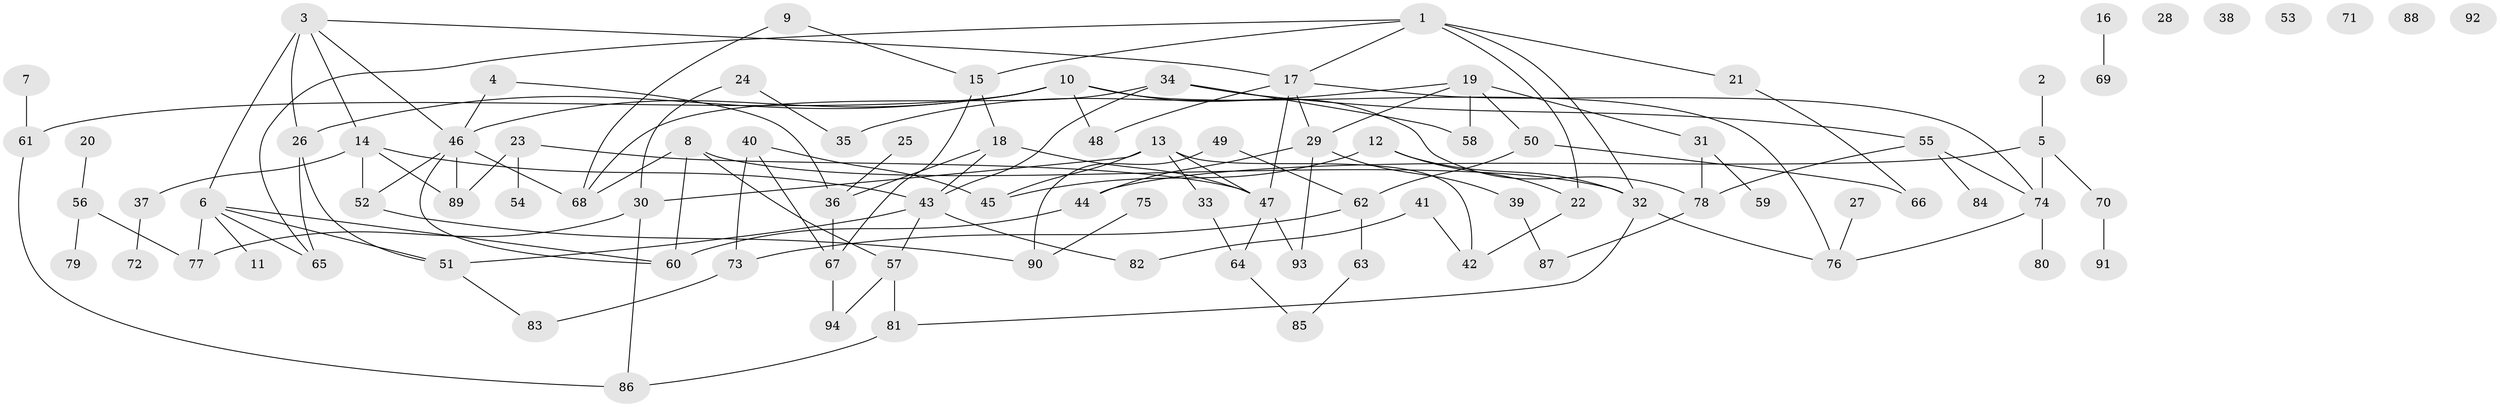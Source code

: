 // coarse degree distribution, {9: 0.014925373134328358, 1: 0.1791044776119403, 10: 0.014925373134328358, 2: 0.208955223880597, 4: 0.1791044776119403, 7: 0.029850746268656716, 8: 0.029850746268656716, 3: 0.13432835820895522, 5: 0.05970149253731343, 6: 0.05970149253731343, 0: 0.08955223880597014}
// Generated by graph-tools (version 1.1) at 2025/23/03/03/25 07:23:24]
// undirected, 94 vertices, 132 edges
graph export_dot {
graph [start="1"]
  node [color=gray90,style=filled];
  1;
  2;
  3;
  4;
  5;
  6;
  7;
  8;
  9;
  10;
  11;
  12;
  13;
  14;
  15;
  16;
  17;
  18;
  19;
  20;
  21;
  22;
  23;
  24;
  25;
  26;
  27;
  28;
  29;
  30;
  31;
  32;
  33;
  34;
  35;
  36;
  37;
  38;
  39;
  40;
  41;
  42;
  43;
  44;
  45;
  46;
  47;
  48;
  49;
  50;
  51;
  52;
  53;
  54;
  55;
  56;
  57;
  58;
  59;
  60;
  61;
  62;
  63;
  64;
  65;
  66;
  67;
  68;
  69;
  70;
  71;
  72;
  73;
  74;
  75;
  76;
  77;
  78;
  79;
  80;
  81;
  82;
  83;
  84;
  85;
  86;
  87;
  88;
  89;
  90;
  91;
  92;
  93;
  94;
  1 -- 15;
  1 -- 17;
  1 -- 21;
  1 -- 22;
  1 -- 32;
  1 -- 65;
  2 -- 5;
  3 -- 6;
  3 -- 14;
  3 -- 17;
  3 -- 26;
  3 -- 46;
  4 -- 36;
  4 -- 46;
  5 -- 44;
  5 -- 70;
  5 -- 74;
  6 -- 11;
  6 -- 51;
  6 -- 60;
  6 -- 65;
  6 -- 77;
  7 -- 61;
  8 -- 32;
  8 -- 57;
  8 -- 60;
  8 -- 68;
  9 -- 15;
  9 -- 68;
  10 -- 26;
  10 -- 46;
  10 -- 48;
  10 -- 61;
  10 -- 76;
  10 -- 78;
  12 -- 22;
  12 -- 32;
  12 -- 45;
  13 -- 30;
  13 -- 33;
  13 -- 42;
  13 -- 45;
  13 -- 47;
  14 -- 37;
  14 -- 43;
  14 -- 52;
  14 -- 89;
  15 -- 18;
  15 -- 67;
  16 -- 69;
  17 -- 29;
  17 -- 47;
  17 -- 48;
  17 -- 74;
  18 -- 36;
  18 -- 43;
  18 -- 47;
  19 -- 29;
  19 -- 31;
  19 -- 35;
  19 -- 50;
  19 -- 58;
  20 -- 56;
  21 -- 66;
  22 -- 42;
  23 -- 47;
  23 -- 54;
  23 -- 89;
  24 -- 30;
  24 -- 35;
  25 -- 36;
  26 -- 51;
  26 -- 65;
  27 -- 76;
  29 -- 39;
  29 -- 44;
  29 -- 93;
  30 -- 77;
  30 -- 86;
  31 -- 59;
  31 -- 78;
  32 -- 76;
  32 -- 81;
  33 -- 64;
  34 -- 43;
  34 -- 55;
  34 -- 58;
  34 -- 68;
  36 -- 67;
  37 -- 72;
  39 -- 87;
  40 -- 45;
  40 -- 67;
  40 -- 73;
  41 -- 42;
  41 -- 82;
  43 -- 51;
  43 -- 57;
  43 -- 82;
  44 -- 60;
  46 -- 52;
  46 -- 60;
  46 -- 68;
  46 -- 89;
  47 -- 64;
  47 -- 93;
  49 -- 62;
  49 -- 90;
  50 -- 62;
  50 -- 66;
  51 -- 83;
  52 -- 90;
  55 -- 74;
  55 -- 78;
  55 -- 84;
  56 -- 77;
  56 -- 79;
  57 -- 81;
  57 -- 94;
  61 -- 86;
  62 -- 63;
  62 -- 73;
  63 -- 85;
  64 -- 85;
  67 -- 94;
  70 -- 91;
  73 -- 83;
  74 -- 76;
  74 -- 80;
  75 -- 90;
  78 -- 87;
  81 -- 86;
}

